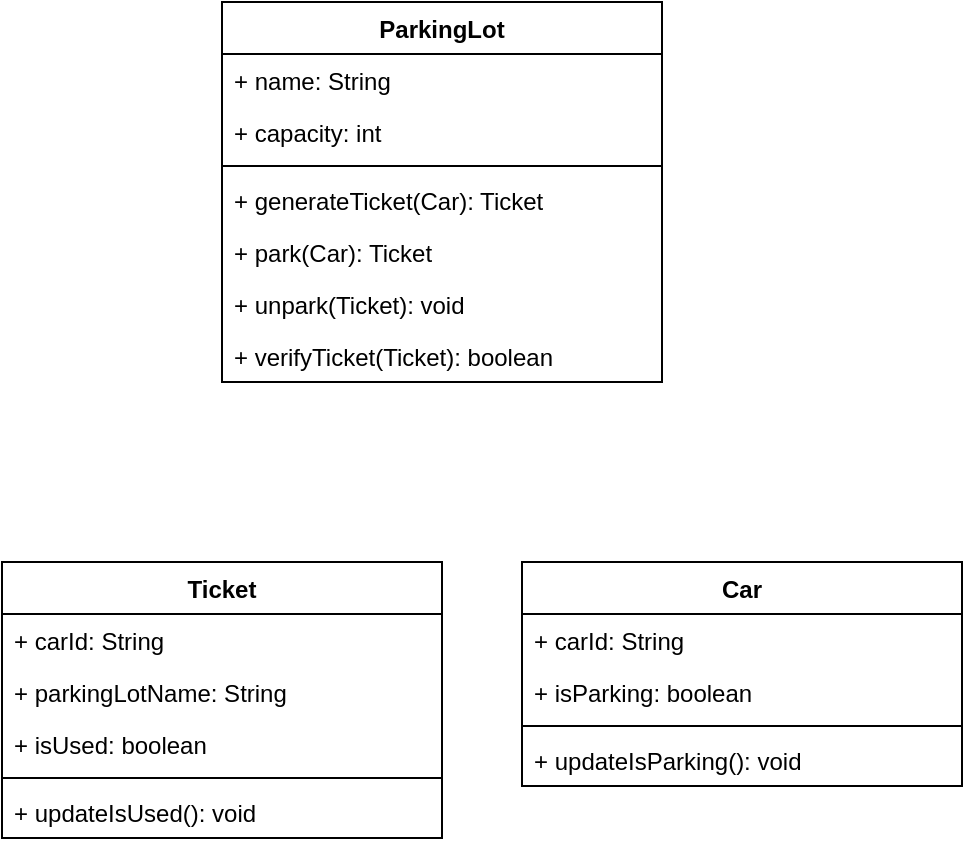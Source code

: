 <mxfile version="28.1.1">
  <diagram id="C5RBs43oDa-KdzZeNtuy" name="Page-1">
    <mxGraphModel dx="679" dy="354" grid="1" gridSize="10" guides="1" tooltips="1" connect="1" arrows="1" fold="1" page="1" pageScale="1" pageWidth="827" pageHeight="1169" math="0" shadow="0">
      <root>
        <mxCell id="WIyWlLk6GJQsqaUBKTNV-0" />
        <mxCell id="WIyWlLk6GJQsqaUBKTNV-1" parent="WIyWlLk6GJQsqaUBKTNV-0" />
        <mxCell id="fxc1e_C4Rq4DRDIPlDto-0" value="ParkingLot" style="swimlane;fontStyle=1;align=center;verticalAlign=top;childLayout=stackLayout;horizontal=1;startSize=26;horizontalStack=0;resizeParent=1;resizeParentMax=0;resizeLast=0;collapsible=1;marginBottom=0;whiteSpace=wrap;html=1;" vertex="1" parent="WIyWlLk6GJQsqaUBKTNV-1">
          <mxGeometry x="160" y="60" width="220" height="190" as="geometry" />
        </mxCell>
        <mxCell id="fxc1e_C4Rq4DRDIPlDto-1" value="+ name: String" style="text;strokeColor=none;fillColor=none;align=left;verticalAlign=top;spacingLeft=4;spacingRight=4;overflow=hidden;rotatable=0;points=[[0,0.5],[1,0.5]];portConstraint=eastwest;whiteSpace=wrap;html=1;" vertex="1" parent="fxc1e_C4Rq4DRDIPlDto-0">
          <mxGeometry y="26" width="220" height="26" as="geometry" />
        </mxCell>
        <mxCell id="fxc1e_C4Rq4DRDIPlDto-4" value="+ capacity: int" style="text;strokeColor=none;fillColor=none;align=left;verticalAlign=top;spacingLeft=4;spacingRight=4;overflow=hidden;rotatable=0;points=[[0,0.5],[1,0.5]];portConstraint=eastwest;whiteSpace=wrap;html=1;" vertex="1" parent="fxc1e_C4Rq4DRDIPlDto-0">
          <mxGeometry y="52" width="220" height="26" as="geometry" />
        </mxCell>
        <mxCell id="fxc1e_C4Rq4DRDIPlDto-2" value="" style="line;strokeWidth=1;fillColor=none;align=left;verticalAlign=middle;spacingTop=-1;spacingLeft=3;spacingRight=3;rotatable=0;labelPosition=right;points=[];portConstraint=eastwest;strokeColor=inherit;" vertex="1" parent="fxc1e_C4Rq4DRDIPlDto-0">
          <mxGeometry y="78" width="220" height="8" as="geometry" />
        </mxCell>
        <mxCell id="fxc1e_C4Rq4DRDIPlDto-3" value="+ generateTicket(Car): Ticket" style="text;strokeColor=none;fillColor=none;align=left;verticalAlign=top;spacingLeft=4;spacingRight=4;overflow=hidden;rotatable=0;points=[[0,0.5],[1,0.5]];portConstraint=eastwest;whiteSpace=wrap;html=1;" vertex="1" parent="fxc1e_C4Rq4DRDIPlDto-0">
          <mxGeometry y="86" width="220" height="26" as="geometry" />
        </mxCell>
        <mxCell id="fxc1e_C4Rq4DRDIPlDto-6" value="+ park(Car): Ticket" style="text;strokeColor=none;fillColor=none;align=left;verticalAlign=top;spacingLeft=4;spacingRight=4;overflow=hidden;rotatable=0;points=[[0,0.5],[1,0.5]];portConstraint=eastwest;whiteSpace=wrap;html=1;" vertex="1" parent="fxc1e_C4Rq4DRDIPlDto-0">
          <mxGeometry y="112" width="220" height="26" as="geometry" />
        </mxCell>
        <mxCell id="fxc1e_C4Rq4DRDIPlDto-7" value="+ unpark(Ticket): void" style="text;strokeColor=none;fillColor=none;align=left;verticalAlign=top;spacingLeft=4;spacingRight=4;overflow=hidden;rotatable=0;points=[[0,0.5],[1,0.5]];portConstraint=eastwest;whiteSpace=wrap;html=1;" vertex="1" parent="fxc1e_C4Rq4DRDIPlDto-0">
          <mxGeometry y="138" width="220" height="26" as="geometry" />
        </mxCell>
        <mxCell id="fxc1e_C4Rq4DRDIPlDto-8" value="+ verifyTicket(Ticket): boolean" style="text;strokeColor=none;fillColor=none;align=left;verticalAlign=top;spacingLeft=4;spacingRight=4;overflow=hidden;rotatable=0;points=[[0,0.5],[1,0.5]];portConstraint=eastwest;whiteSpace=wrap;html=1;" vertex="1" parent="fxc1e_C4Rq4DRDIPlDto-0">
          <mxGeometry y="164" width="220" height="26" as="geometry" />
        </mxCell>
        <mxCell id="fxc1e_C4Rq4DRDIPlDto-9" value="Ticket" style="swimlane;fontStyle=1;align=center;verticalAlign=top;childLayout=stackLayout;horizontal=1;startSize=26;horizontalStack=0;resizeParent=1;resizeParentMax=0;resizeLast=0;collapsible=1;marginBottom=0;whiteSpace=wrap;html=1;" vertex="1" parent="WIyWlLk6GJQsqaUBKTNV-1">
          <mxGeometry x="50" y="340" width="220" height="138" as="geometry" />
        </mxCell>
        <mxCell id="fxc1e_C4Rq4DRDIPlDto-10" value="+ carId: String" style="text;strokeColor=none;fillColor=none;align=left;verticalAlign=top;spacingLeft=4;spacingRight=4;overflow=hidden;rotatable=0;points=[[0,0.5],[1,0.5]];portConstraint=eastwest;whiteSpace=wrap;html=1;" vertex="1" parent="fxc1e_C4Rq4DRDIPlDto-9">
          <mxGeometry y="26" width="220" height="26" as="geometry" />
        </mxCell>
        <mxCell id="fxc1e_C4Rq4DRDIPlDto-11" value="+ parkingLotName: String" style="text;strokeColor=none;fillColor=none;align=left;verticalAlign=top;spacingLeft=4;spacingRight=4;overflow=hidden;rotatable=0;points=[[0,0.5],[1,0.5]];portConstraint=eastwest;whiteSpace=wrap;html=1;" vertex="1" parent="fxc1e_C4Rq4DRDIPlDto-9">
          <mxGeometry y="52" width="220" height="26" as="geometry" />
        </mxCell>
        <mxCell id="fxc1e_C4Rq4DRDIPlDto-17" value="+ isUsed: boolean" style="text;strokeColor=none;fillColor=none;align=left;verticalAlign=top;spacingLeft=4;spacingRight=4;overflow=hidden;rotatable=0;points=[[0,0.5],[1,0.5]];portConstraint=eastwest;whiteSpace=wrap;html=1;" vertex="1" parent="fxc1e_C4Rq4DRDIPlDto-9">
          <mxGeometry y="78" width="220" height="26" as="geometry" />
        </mxCell>
        <mxCell id="fxc1e_C4Rq4DRDIPlDto-12" value="" style="line;strokeWidth=1;fillColor=none;align=left;verticalAlign=middle;spacingTop=-1;spacingLeft=3;spacingRight=3;rotatable=0;labelPosition=right;points=[];portConstraint=eastwest;strokeColor=inherit;" vertex="1" parent="fxc1e_C4Rq4DRDIPlDto-9">
          <mxGeometry y="104" width="220" height="8" as="geometry" />
        </mxCell>
        <mxCell id="fxc1e_C4Rq4DRDIPlDto-13" value="+ updateIsUsed(): void" style="text;strokeColor=none;fillColor=none;align=left;verticalAlign=top;spacingLeft=4;spacingRight=4;overflow=hidden;rotatable=0;points=[[0,0.5],[1,0.5]];portConstraint=eastwest;whiteSpace=wrap;html=1;" vertex="1" parent="fxc1e_C4Rq4DRDIPlDto-9">
          <mxGeometry y="112" width="220" height="26" as="geometry" />
        </mxCell>
        <mxCell id="fxc1e_C4Rq4DRDIPlDto-18" value="Car" style="swimlane;fontStyle=1;align=center;verticalAlign=top;childLayout=stackLayout;horizontal=1;startSize=26;horizontalStack=0;resizeParent=1;resizeParentMax=0;resizeLast=0;collapsible=1;marginBottom=0;whiteSpace=wrap;html=1;" vertex="1" parent="WIyWlLk6GJQsqaUBKTNV-1">
          <mxGeometry x="310" y="340" width="220" height="112" as="geometry" />
        </mxCell>
        <mxCell id="fxc1e_C4Rq4DRDIPlDto-19" value="+ carId: String" style="text;strokeColor=none;fillColor=none;align=left;verticalAlign=top;spacingLeft=4;spacingRight=4;overflow=hidden;rotatable=0;points=[[0,0.5],[1,0.5]];portConstraint=eastwest;whiteSpace=wrap;html=1;" vertex="1" parent="fxc1e_C4Rq4DRDIPlDto-18">
          <mxGeometry y="26" width="220" height="26" as="geometry" />
        </mxCell>
        <mxCell id="fxc1e_C4Rq4DRDIPlDto-20" value="+ isParking: boolean" style="text;strokeColor=none;fillColor=none;align=left;verticalAlign=top;spacingLeft=4;spacingRight=4;overflow=hidden;rotatable=0;points=[[0,0.5],[1,0.5]];portConstraint=eastwest;whiteSpace=wrap;html=1;" vertex="1" parent="fxc1e_C4Rq4DRDIPlDto-18">
          <mxGeometry y="52" width="220" height="26" as="geometry" />
        </mxCell>
        <mxCell id="fxc1e_C4Rq4DRDIPlDto-22" value="" style="line;strokeWidth=1;fillColor=none;align=left;verticalAlign=middle;spacingTop=-1;spacingLeft=3;spacingRight=3;rotatable=0;labelPosition=right;points=[];portConstraint=eastwest;strokeColor=inherit;" vertex="1" parent="fxc1e_C4Rq4DRDIPlDto-18">
          <mxGeometry y="78" width="220" height="8" as="geometry" />
        </mxCell>
        <mxCell id="fxc1e_C4Rq4DRDIPlDto-23" value="+ updateIsParking(): void" style="text;strokeColor=none;fillColor=none;align=left;verticalAlign=top;spacingLeft=4;spacingRight=4;overflow=hidden;rotatable=0;points=[[0,0.5],[1,0.5]];portConstraint=eastwest;whiteSpace=wrap;html=1;" vertex="1" parent="fxc1e_C4Rq4DRDIPlDto-18">
          <mxGeometry y="86" width="220" height="26" as="geometry" />
        </mxCell>
      </root>
    </mxGraphModel>
  </diagram>
</mxfile>
